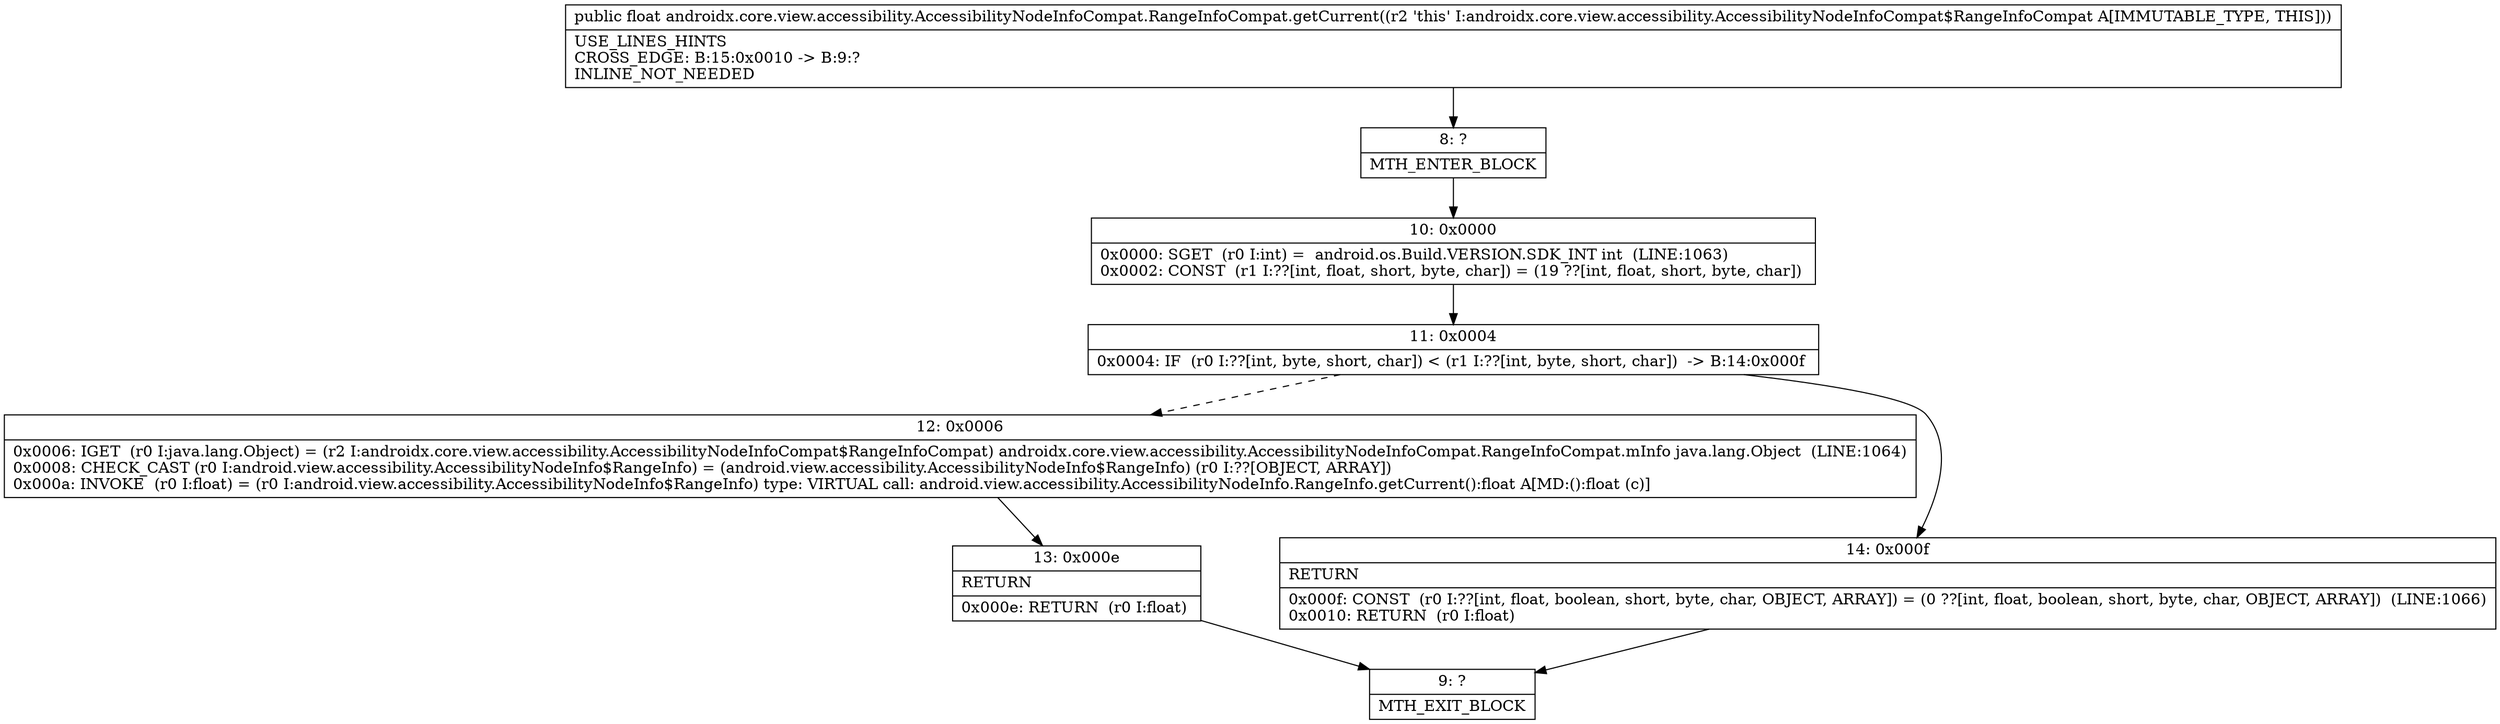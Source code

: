 digraph "CFG forandroidx.core.view.accessibility.AccessibilityNodeInfoCompat.RangeInfoCompat.getCurrent()F" {
Node_8 [shape=record,label="{8\:\ ?|MTH_ENTER_BLOCK\l}"];
Node_10 [shape=record,label="{10\:\ 0x0000|0x0000: SGET  (r0 I:int) =  android.os.Build.VERSION.SDK_INT int  (LINE:1063)\l0x0002: CONST  (r1 I:??[int, float, short, byte, char]) = (19 ??[int, float, short, byte, char]) \l}"];
Node_11 [shape=record,label="{11\:\ 0x0004|0x0004: IF  (r0 I:??[int, byte, short, char]) \< (r1 I:??[int, byte, short, char])  \-\> B:14:0x000f \l}"];
Node_12 [shape=record,label="{12\:\ 0x0006|0x0006: IGET  (r0 I:java.lang.Object) = (r2 I:androidx.core.view.accessibility.AccessibilityNodeInfoCompat$RangeInfoCompat) androidx.core.view.accessibility.AccessibilityNodeInfoCompat.RangeInfoCompat.mInfo java.lang.Object  (LINE:1064)\l0x0008: CHECK_CAST (r0 I:android.view.accessibility.AccessibilityNodeInfo$RangeInfo) = (android.view.accessibility.AccessibilityNodeInfo$RangeInfo) (r0 I:??[OBJECT, ARRAY]) \l0x000a: INVOKE  (r0 I:float) = (r0 I:android.view.accessibility.AccessibilityNodeInfo$RangeInfo) type: VIRTUAL call: android.view.accessibility.AccessibilityNodeInfo.RangeInfo.getCurrent():float A[MD:():float (c)]\l}"];
Node_13 [shape=record,label="{13\:\ 0x000e|RETURN\l|0x000e: RETURN  (r0 I:float) \l}"];
Node_9 [shape=record,label="{9\:\ ?|MTH_EXIT_BLOCK\l}"];
Node_14 [shape=record,label="{14\:\ 0x000f|RETURN\l|0x000f: CONST  (r0 I:??[int, float, boolean, short, byte, char, OBJECT, ARRAY]) = (0 ??[int, float, boolean, short, byte, char, OBJECT, ARRAY])  (LINE:1066)\l0x0010: RETURN  (r0 I:float) \l}"];
MethodNode[shape=record,label="{public float androidx.core.view.accessibility.AccessibilityNodeInfoCompat.RangeInfoCompat.getCurrent((r2 'this' I:androidx.core.view.accessibility.AccessibilityNodeInfoCompat$RangeInfoCompat A[IMMUTABLE_TYPE, THIS]))  | USE_LINES_HINTS\lCROSS_EDGE: B:15:0x0010 \-\> B:9:?\lINLINE_NOT_NEEDED\l}"];
MethodNode -> Node_8;Node_8 -> Node_10;
Node_10 -> Node_11;
Node_11 -> Node_12[style=dashed];
Node_11 -> Node_14;
Node_12 -> Node_13;
Node_13 -> Node_9;
Node_14 -> Node_9;
}

